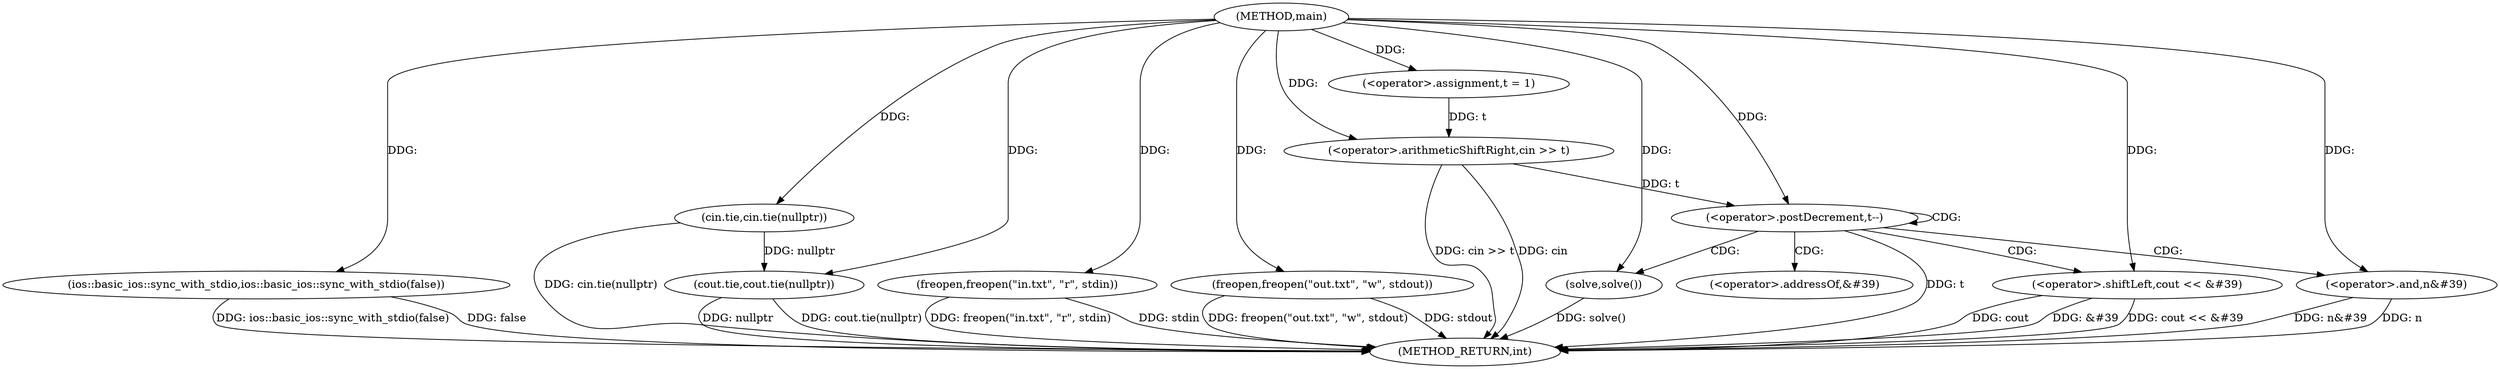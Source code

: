 digraph "main" {  
"1000138" [label = "(METHOD,main)" ]
"1000173" [label = "(METHOD_RETURN,int)" ]
"1000140" [label = "(ios::basic_ios::sync_with_stdio,ios::basic_ios::sync_with_stdio(false))" ]
"1000142" [label = "(cin.tie,cin.tie(nullptr))" ]
"1000144" [label = "(cout.tie,cout.tie(nullptr))" ]
"1000146" [label = "(freopen,freopen(\"in.txt\", \"r\", stdin))" ]
"1000150" [label = "(freopen,freopen(\"out.txt\", \"w\", stdout))" ]
"1000155" [label = "(<operator>.assignment,t = 1)" ]
"1000158" [label = "(<operator>.arithmeticShiftRight,cin >> t)" ]
"1000162" [label = "(<operator>.postDecrement,t--)" ]
"1000165" [label = "(solve,solve())" ]
"1000166" [label = "(<operator>.shiftLeft,cout << &#39)" ]
"1000170" [label = "(<operator>.and,n&#39)" ]
"1000168" [label = "(<operator>.addressOf,&#39)" ]
  "1000140" -> "1000173"  [ label = "DDG: ios::basic_ios::sync_with_stdio(false)"] 
  "1000142" -> "1000173"  [ label = "DDG: cin.tie(nullptr)"] 
  "1000144" -> "1000173"  [ label = "DDG: nullptr"] 
  "1000144" -> "1000173"  [ label = "DDG: cout.tie(nullptr)"] 
  "1000146" -> "1000173"  [ label = "DDG: freopen(\"in.txt\", \"r\", stdin)"] 
  "1000150" -> "1000173"  [ label = "DDG: freopen(\"out.txt\", \"w\", stdout)"] 
  "1000158" -> "1000173"  [ label = "DDG: cin >> t"] 
  "1000162" -> "1000173"  [ label = "DDG: t"] 
  "1000165" -> "1000173"  [ label = "DDG: solve()"] 
  "1000166" -> "1000173"  [ label = "DDG: &#39"] 
  "1000166" -> "1000173"  [ label = "DDG: cout << &#39"] 
  "1000170" -> "1000173"  [ label = "DDG: n&#39"] 
  "1000146" -> "1000173"  [ label = "DDG: stdin"] 
  "1000158" -> "1000173"  [ label = "DDG: cin"] 
  "1000170" -> "1000173"  [ label = "DDG: n"] 
  "1000150" -> "1000173"  [ label = "DDG: stdout"] 
  "1000140" -> "1000173"  [ label = "DDG: false"] 
  "1000166" -> "1000173"  [ label = "DDG: cout"] 
  "1000138" -> "1000155"  [ label = "DDG: "] 
  "1000138" -> "1000140"  [ label = "DDG: "] 
  "1000138" -> "1000142"  [ label = "DDG: "] 
  "1000142" -> "1000144"  [ label = "DDG: nullptr"] 
  "1000138" -> "1000144"  [ label = "DDG: "] 
  "1000138" -> "1000146"  [ label = "DDG: "] 
  "1000138" -> "1000150"  [ label = "DDG: "] 
  "1000138" -> "1000158"  [ label = "DDG: "] 
  "1000155" -> "1000158"  [ label = "DDG: t"] 
  "1000158" -> "1000162"  [ label = "DDG: t"] 
  "1000138" -> "1000162"  [ label = "DDG: "] 
  "1000138" -> "1000165"  [ label = "DDG: "] 
  "1000138" -> "1000166"  [ label = "DDG: "] 
  "1000138" -> "1000170"  [ label = "DDG: "] 
  "1000162" -> "1000168"  [ label = "CDG: "] 
  "1000162" -> "1000162"  [ label = "CDG: "] 
  "1000162" -> "1000170"  [ label = "CDG: "] 
  "1000162" -> "1000165"  [ label = "CDG: "] 
  "1000162" -> "1000166"  [ label = "CDG: "] 
}
